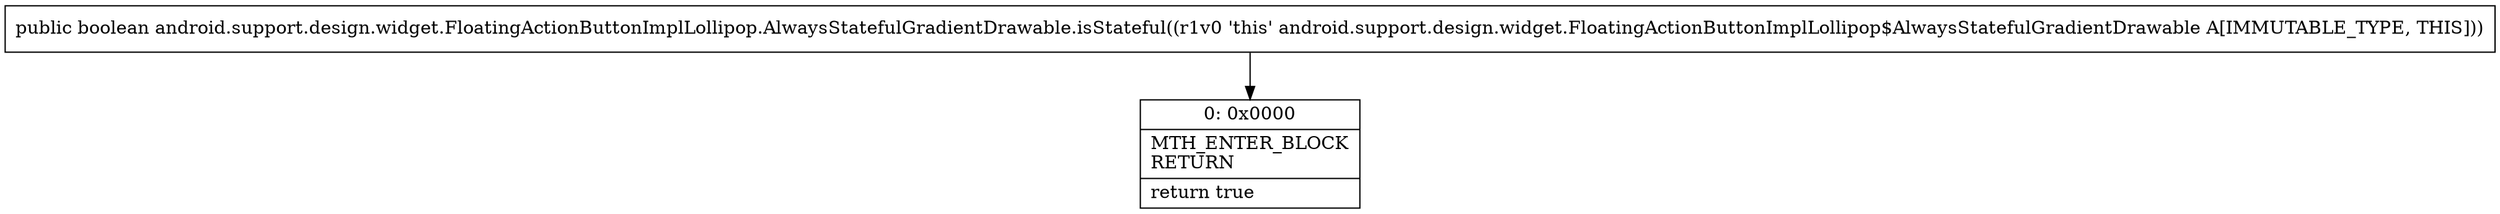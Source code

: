 digraph "CFG forandroid.support.design.widget.FloatingActionButtonImplLollipop.AlwaysStatefulGradientDrawable.isStateful()Z" {
Node_0 [shape=record,label="{0\:\ 0x0000|MTH_ENTER_BLOCK\lRETURN\l|return true\l}"];
MethodNode[shape=record,label="{public boolean android.support.design.widget.FloatingActionButtonImplLollipop.AlwaysStatefulGradientDrawable.isStateful((r1v0 'this' android.support.design.widget.FloatingActionButtonImplLollipop$AlwaysStatefulGradientDrawable A[IMMUTABLE_TYPE, THIS])) }"];
MethodNode -> Node_0;
}

